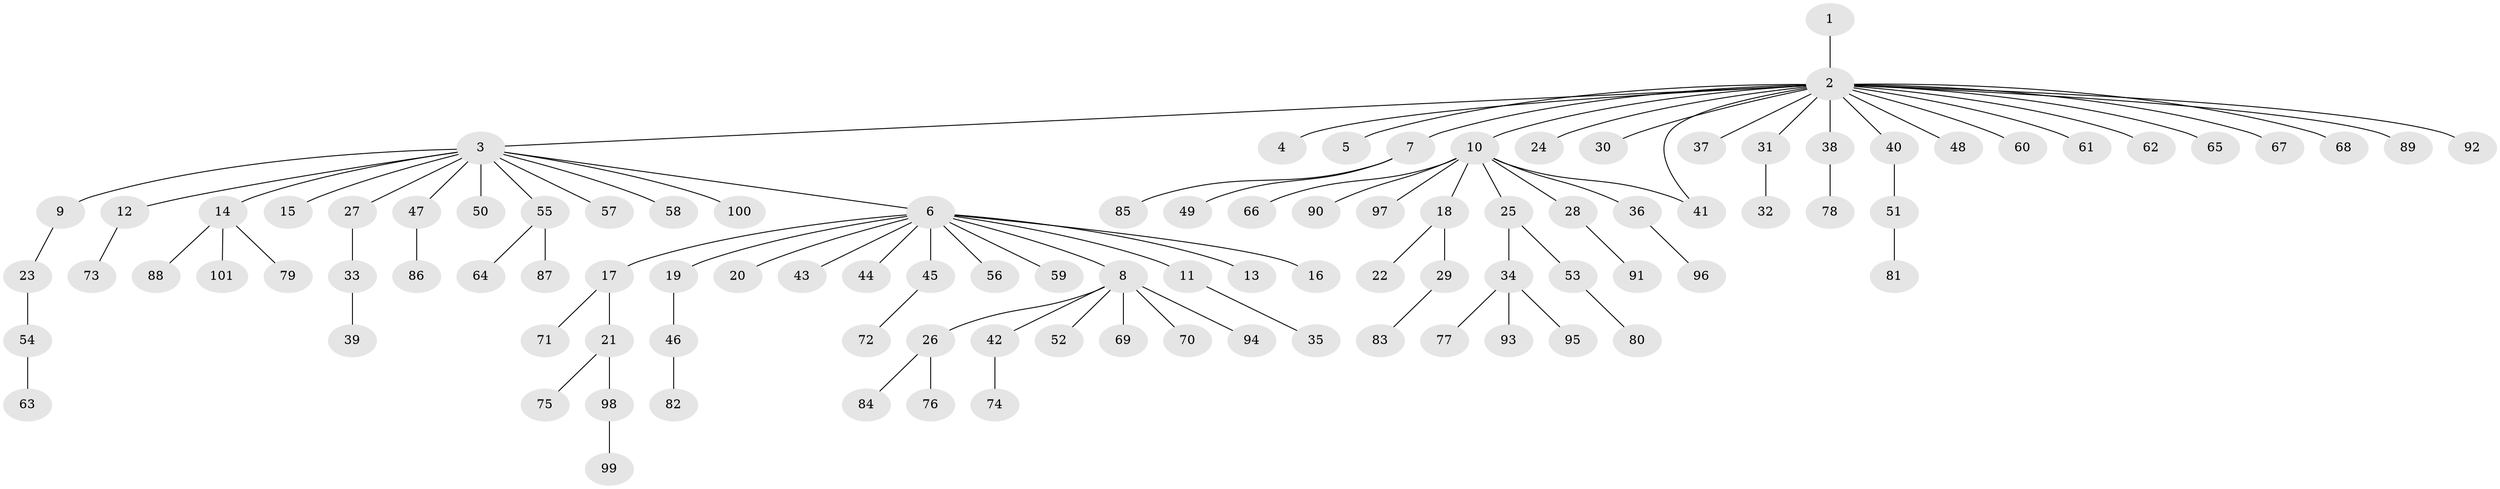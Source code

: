 // coarse degree distribution, {20: 0.013333333333333334, 12: 0.013333333333333334, 1: 0.76, 18: 0.013333333333333334, 2: 0.14666666666666667, 8: 0.013333333333333334, 3: 0.02666666666666667, 5: 0.013333333333333334}
// Generated by graph-tools (version 1.1) at 2025/41/03/06/25 10:41:48]
// undirected, 101 vertices, 101 edges
graph export_dot {
graph [start="1"]
  node [color=gray90,style=filled];
  1;
  2;
  3;
  4;
  5;
  6;
  7;
  8;
  9;
  10;
  11;
  12;
  13;
  14;
  15;
  16;
  17;
  18;
  19;
  20;
  21;
  22;
  23;
  24;
  25;
  26;
  27;
  28;
  29;
  30;
  31;
  32;
  33;
  34;
  35;
  36;
  37;
  38;
  39;
  40;
  41;
  42;
  43;
  44;
  45;
  46;
  47;
  48;
  49;
  50;
  51;
  52;
  53;
  54;
  55;
  56;
  57;
  58;
  59;
  60;
  61;
  62;
  63;
  64;
  65;
  66;
  67;
  68;
  69;
  70;
  71;
  72;
  73;
  74;
  75;
  76;
  77;
  78;
  79;
  80;
  81;
  82;
  83;
  84;
  85;
  86;
  87;
  88;
  89;
  90;
  91;
  92;
  93;
  94;
  95;
  96;
  97;
  98;
  99;
  100;
  101;
  1 -- 2;
  2 -- 3;
  2 -- 4;
  2 -- 5;
  2 -- 7;
  2 -- 10;
  2 -- 24;
  2 -- 30;
  2 -- 31;
  2 -- 37;
  2 -- 38;
  2 -- 40;
  2 -- 41;
  2 -- 48;
  2 -- 60;
  2 -- 61;
  2 -- 62;
  2 -- 65;
  2 -- 67;
  2 -- 68;
  2 -- 89;
  2 -- 92;
  3 -- 6;
  3 -- 9;
  3 -- 12;
  3 -- 14;
  3 -- 15;
  3 -- 27;
  3 -- 47;
  3 -- 50;
  3 -- 55;
  3 -- 57;
  3 -- 58;
  3 -- 100;
  6 -- 8;
  6 -- 11;
  6 -- 13;
  6 -- 16;
  6 -- 17;
  6 -- 19;
  6 -- 20;
  6 -- 43;
  6 -- 44;
  6 -- 45;
  6 -- 56;
  6 -- 59;
  7 -- 49;
  7 -- 85;
  8 -- 26;
  8 -- 42;
  8 -- 52;
  8 -- 69;
  8 -- 70;
  8 -- 94;
  9 -- 23;
  10 -- 18;
  10 -- 25;
  10 -- 28;
  10 -- 36;
  10 -- 41;
  10 -- 66;
  10 -- 90;
  10 -- 97;
  11 -- 35;
  12 -- 73;
  14 -- 79;
  14 -- 88;
  14 -- 101;
  17 -- 21;
  17 -- 71;
  18 -- 22;
  18 -- 29;
  19 -- 46;
  21 -- 75;
  21 -- 98;
  23 -- 54;
  25 -- 34;
  25 -- 53;
  26 -- 76;
  26 -- 84;
  27 -- 33;
  28 -- 91;
  29 -- 83;
  31 -- 32;
  33 -- 39;
  34 -- 77;
  34 -- 93;
  34 -- 95;
  36 -- 96;
  38 -- 78;
  40 -- 51;
  42 -- 74;
  45 -- 72;
  46 -- 82;
  47 -- 86;
  51 -- 81;
  53 -- 80;
  54 -- 63;
  55 -- 64;
  55 -- 87;
  98 -- 99;
}
